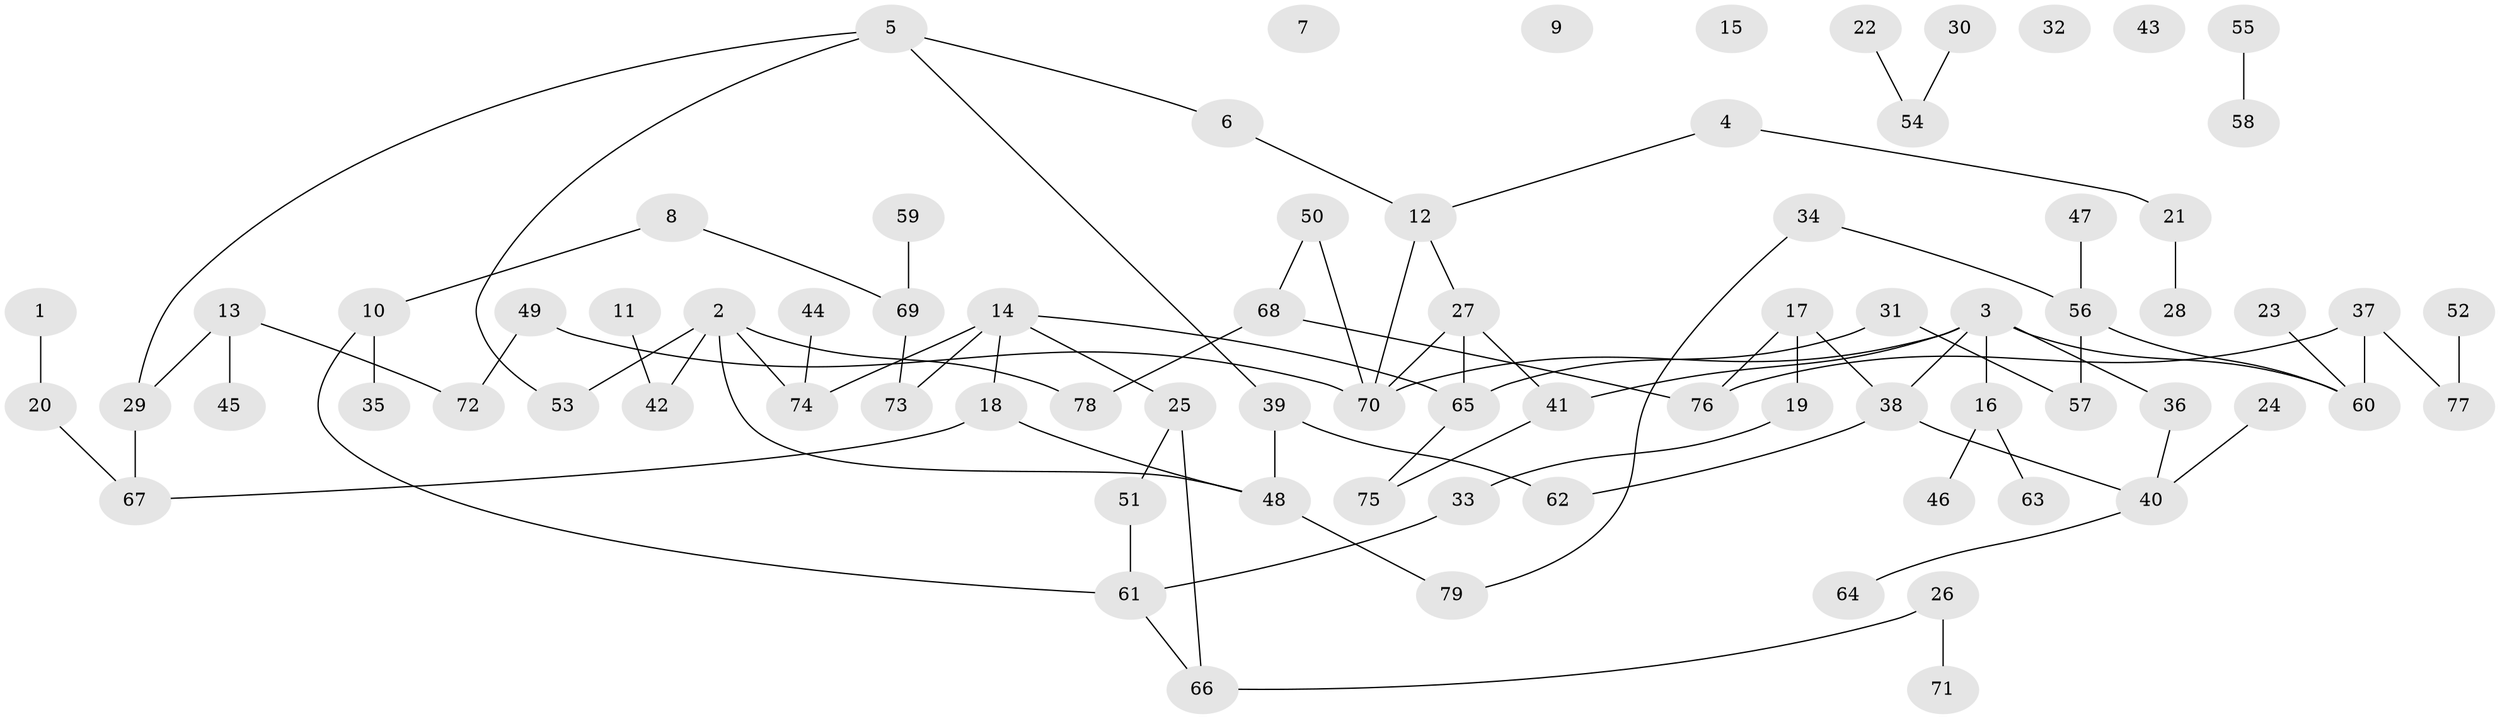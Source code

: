 // Generated by graph-tools (version 1.1) at 2025/49/03/09/25 03:49:08]
// undirected, 79 vertices, 89 edges
graph export_dot {
graph [start="1"]
  node [color=gray90,style=filled];
  1;
  2;
  3;
  4;
  5;
  6;
  7;
  8;
  9;
  10;
  11;
  12;
  13;
  14;
  15;
  16;
  17;
  18;
  19;
  20;
  21;
  22;
  23;
  24;
  25;
  26;
  27;
  28;
  29;
  30;
  31;
  32;
  33;
  34;
  35;
  36;
  37;
  38;
  39;
  40;
  41;
  42;
  43;
  44;
  45;
  46;
  47;
  48;
  49;
  50;
  51;
  52;
  53;
  54;
  55;
  56;
  57;
  58;
  59;
  60;
  61;
  62;
  63;
  64;
  65;
  66;
  67;
  68;
  69;
  70;
  71;
  72;
  73;
  74;
  75;
  76;
  77;
  78;
  79;
  1 -- 20;
  2 -- 42;
  2 -- 48;
  2 -- 53;
  2 -- 74;
  2 -- 78;
  3 -- 16;
  3 -- 36;
  3 -- 38;
  3 -- 41;
  3 -- 60;
  3 -- 70;
  4 -- 12;
  4 -- 21;
  5 -- 6;
  5 -- 29;
  5 -- 39;
  5 -- 53;
  6 -- 12;
  8 -- 10;
  8 -- 69;
  10 -- 35;
  10 -- 61;
  11 -- 42;
  12 -- 27;
  12 -- 70;
  13 -- 29;
  13 -- 45;
  13 -- 72;
  14 -- 18;
  14 -- 25;
  14 -- 65;
  14 -- 73;
  14 -- 74;
  16 -- 46;
  16 -- 63;
  17 -- 19;
  17 -- 38;
  17 -- 76;
  18 -- 48;
  18 -- 67;
  19 -- 33;
  20 -- 67;
  21 -- 28;
  22 -- 54;
  23 -- 60;
  24 -- 40;
  25 -- 51;
  25 -- 66;
  26 -- 66;
  26 -- 71;
  27 -- 41;
  27 -- 65;
  27 -- 70;
  29 -- 67;
  30 -- 54;
  31 -- 57;
  31 -- 65;
  33 -- 61;
  34 -- 56;
  34 -- 79;
  36 -- 40;
  37 -- 60;
  37 -- 76;
  37 -- 77;
  38 -- 40;
  38 -- 62;
  39 -- 48;
  39 -- 62;
  40 -- 64;
  41 -- 75;
  44 -- 74;
  47 -- 56;
  48 -- 79;
  49 -- 70;
  49 -- 72;
  50 -- 68;
  50 -- 70;
  51 -- 61;
  52 -- 77;
  55 -- 58;
  56 -- 57;
  56 -- 60;
  59 -- 69;
  61 -- 66;
  65 -- 75;
  68 -- 76;
  68 -- 78;
  69 -- 73;
}
